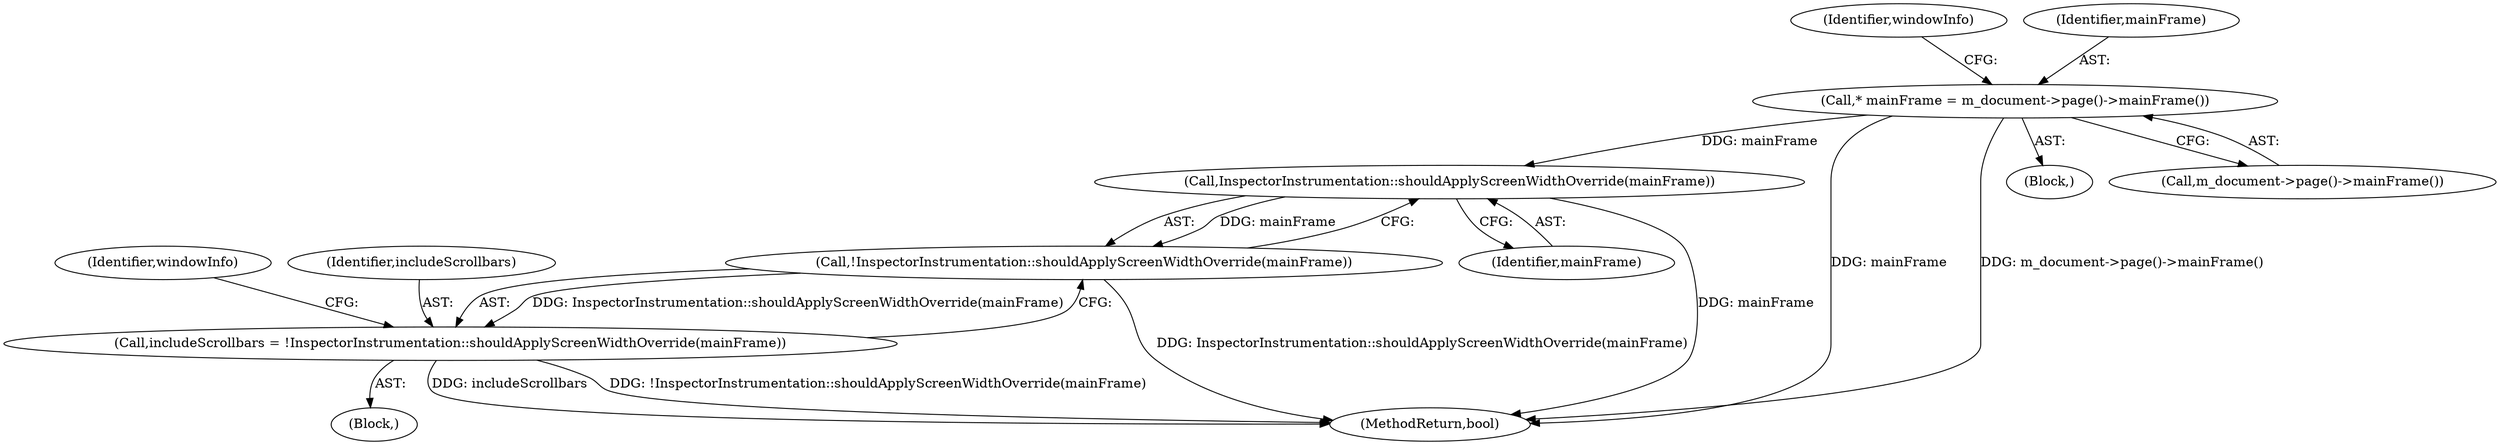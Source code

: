 digraph "0_Chrome_60c9d8a39e4aa78dd51c236bd1b2c4f17c9d27fe@API" {
"1000118" [label="(Call,* mainFrame = m_document->page()->mainFrame())"];
"1000134" [label="(Call,InspectorInstrumentation::shouldApplyScreenWidthOverride(mainFrame))"];
"1000133" [label="(Call,!InspectorInstrumentation::shouldApplyScreenWidthOverride(mainFrame))"];
"1000131" [label="(Call,includeScrollbars = !InspectorInstrumentation::shouldApplyScreenWidthOverride(mainFrame))"];
"1000118" [label="(Call,* mainFrame = m_document->page()->mainFrame())"];
"1000135" [label="(Identifier,mainFrame)"];
"1000138" [label="(Identifier,windowInfo)"];
"1000206" [label="(MethodReturn,bool)"];
"1000129" [label="(Block,)"];
"1000132" [label="(Identifier,includeScrollbars)"];
"1000103" [label="(Block,)"];
"1000133" [label="(Call,!InspectorInstrumentation::shouldApplyScreenWidthOverride(mainFrame))"];
"1000124" [label="(Identifier,windowInfo)"];
"1000119" [label="(Identifier,mainFrame)"];
"1000120" [label="(Call,m_document->page()->mainFrame())"];
"1000131" [label="(Call,includeScrollbars = !InspectorInstrumentation::shouldApplyScreenWidthOverride(mainFrame))"];
"1000134" [label="(Call,InspectorInstrumentation::shouldApplyScreenWidthOverride(mainFrame))"];
"1000118" -> "1000103"  [label="AST: "];
"1000118" -> "1000120"  [label="CFG: "];
"1000119" -> "1000118"  [label="AST: "];
"1000120" -> "1000118"  [label="AST: "];
"1000124" -> "1000118"  [label="CFG: "];
"1000118" -> "1000206"  [label="DDG: mainFrame"];
"1000118" -> "1000206"  [label="DDG: m_document->page()->mainFrame()"];
"1000118" -> "1000134"  [label="DDG: mainFrame"];
"1000134" -> "1000133"  [label="AST: "];
"1000134" -> "1000135"  [label="CFG: "];
"1000135" -> "1000134"  [label="AST: "];
"1000133" -> "1000134"  [label="CFG: "];
"1000134" -> "1000206"  [label="DDG: mainFrame"];
"1000134" -> "1000133"  [label="DDG: mainFrame"];
"1000133" -> "1000131"  [label="AST: "];
"1000131" -> "1000133"  [label="CFG: "];
"1000133" -> "1000206"  [label="DDG: InspectorInstrumentation::shouldApplyScreenWidthOverride(mainFrame)"];
"1000133" -> "1000131"  [label="DDG: InspectorInstrumentation::shouldApplyScreenWidthOverride(mainFrame)"];
"1000131" -> "1000129"  [label="AST: "];
"1000132" -> "1000131"  [label="AST: "];
"1000138" -> "1000131"  [label="CFG: "];
"1000131" -> "1000206"  [label="DDG: includeScrollbars"];
"1000131" -> "1000206"  [label="DDG: !InspectorInstrumentation::shouldApplyScreenWidthOverride(mainFrame)"];
}
